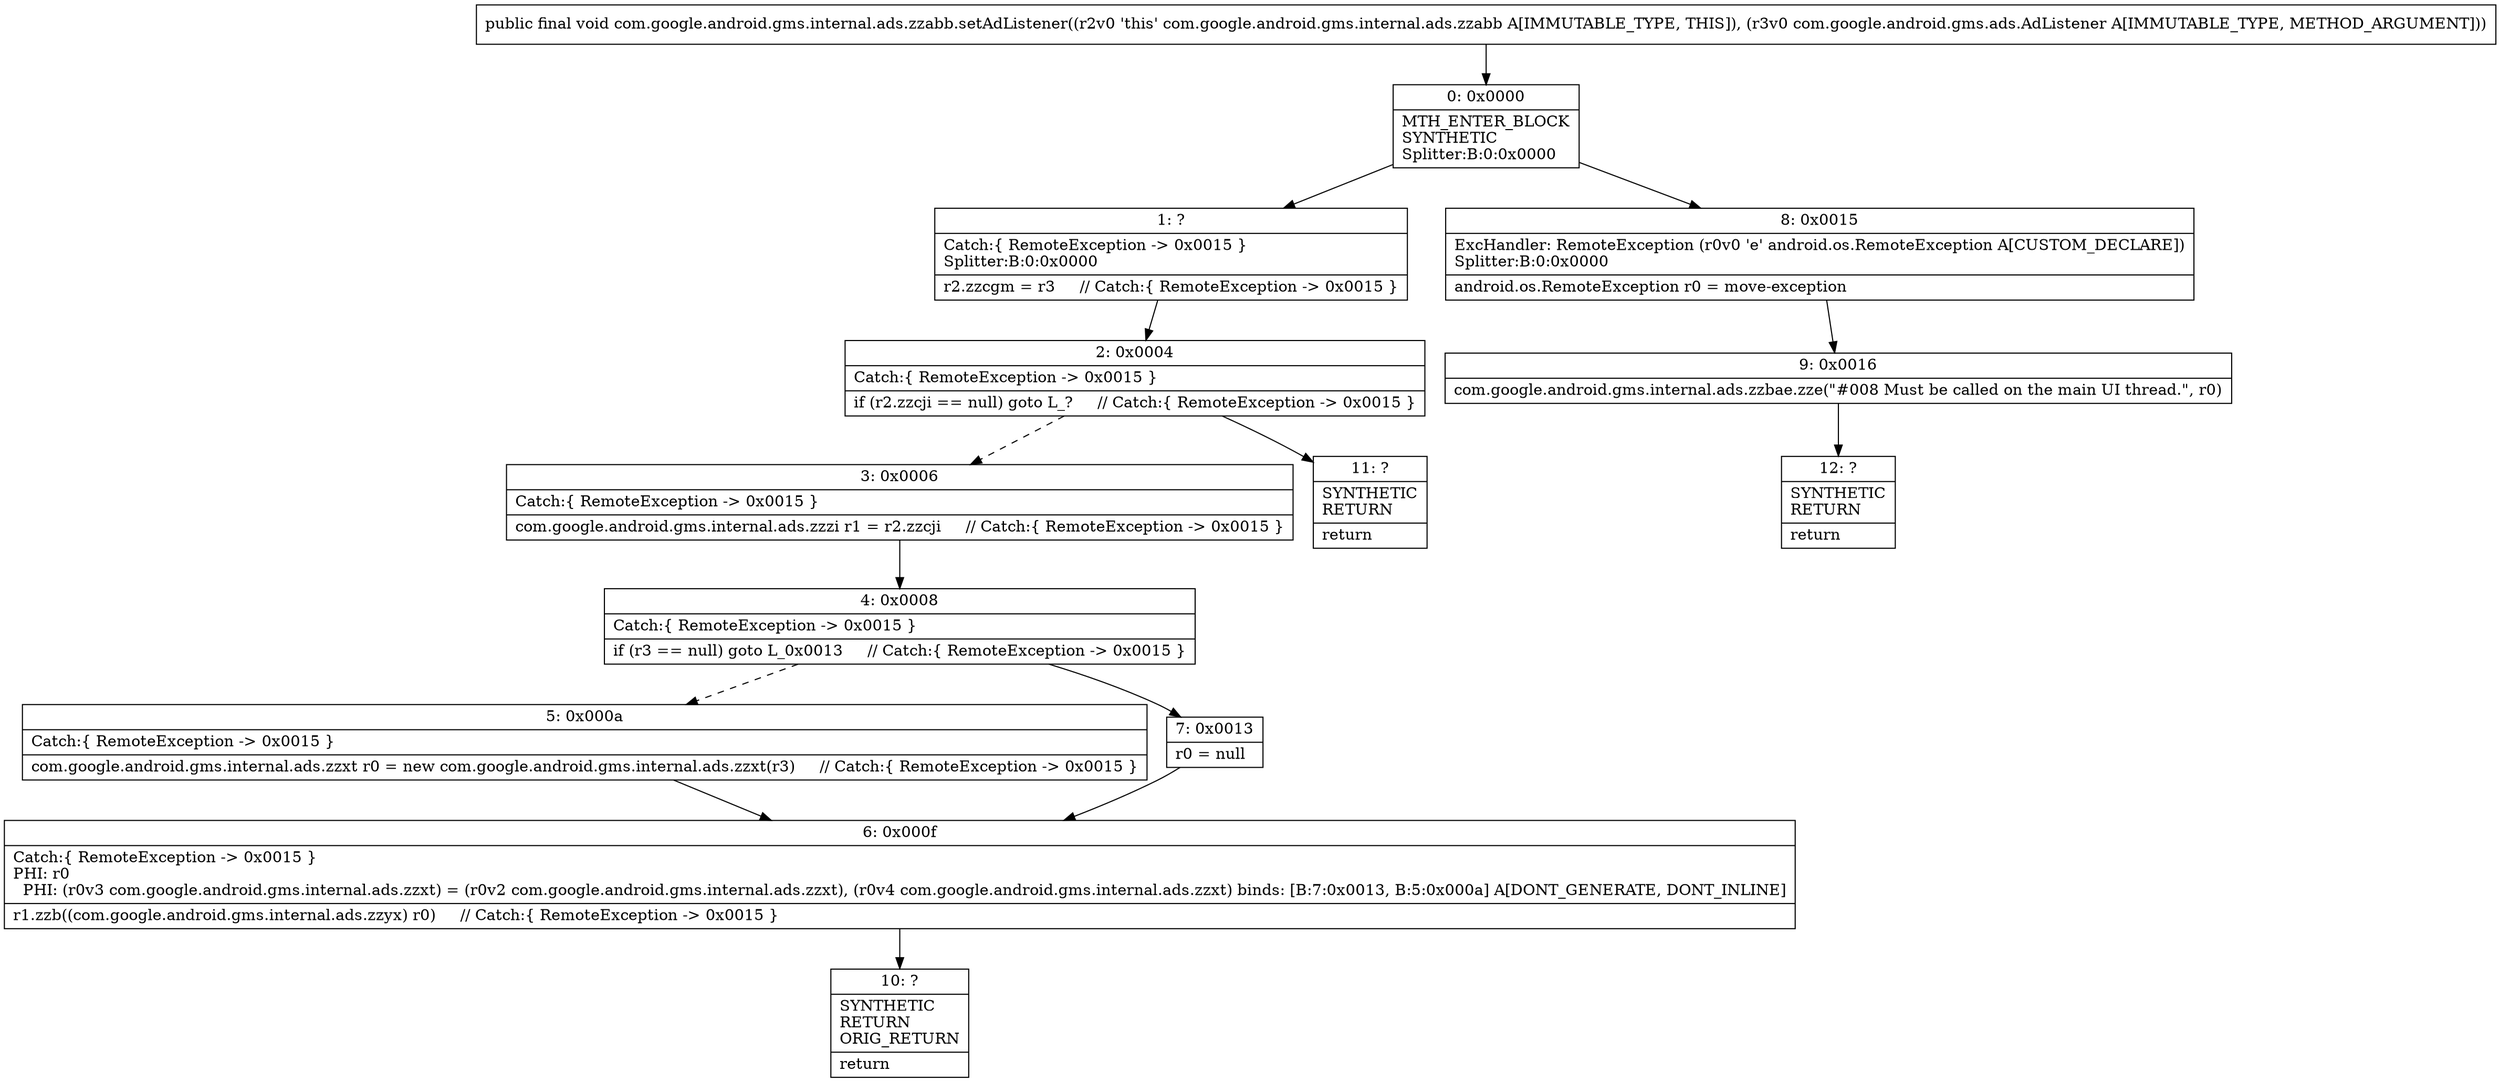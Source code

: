 digraph "CFG forcom.google.android.gms.internal.ads.zzabb.setAdListener(Lcom\/google\/android\/gms\/ads\/AdListener;)V" {
Node_0 [shape=record,label="{0\:\ 0x0000|MTH_ENTER_BLOCK\lSYNTHETIC\lSplitter:B:0:0x0000\l}"];
Node_1 [shape=record,label="{1\:\ ?|Catch:\{ RemoteException \-\> 0x0015 \}\lSplitter:B:0:0x0000\l|r2.zzcgm = r3     \/\/ Catch:\{ RemoteException \-\> 0x0015 \}\l}"];
Node_2 [shape=record,label="{2\:\ 0x0004|Catch:\{ RemoteException \-\> 0x0015 \}\l|if (r2.zzcji == null) goto L_?     \/\/ Catch:\{ RemoteException \-\> 0x0015 \}\l}"];
Node_3 [shape=record,label="{3\:\ 0x0006|Catch:\{ RemoteException \-\> 0x0015 \}\l|com.google.android.gms.internal.ads.zzzi r1 = r2.zzcji     \/\/ Catch:\{ RemoteException \-\> 0x0015 \}\l}"];
Node_4 [shape=record,label="{4\:\ 0x0008|Catch:\{ RemoteException \-\> 0x0015 \}\l|if (r3 == null) goto L_0x0013     \/\/ Catch:\{ RemoteException \-\> 0x0015 \}\l}"];
Node_5 [shape=record,label="{5\:\ 0x000a|Catch:\{ RemoteException \-\> 0x0015 \}\l|com.google.android.gms.internal.ads.zzxt r0 = new com.google.android.gms.internal.ads.zzxt(r3)     \/\/ Catch:\{ RemoteException \-\> 0x0015 \}\l}"];
Node_6 [shape=record,label="{6\:\ 0x000f|Catch:\{ RemoteException \-\> 0x0015 \}\lPHI: r0 \l  PHI: (r0v3 com.google.android.gms.internal.ads.zzxt) = (r0v2 com.google.android.gms.internal.ads.zzxt), (r0v4 com.google.android.gms.internal.ads.zzxt) binds: [B:7:0x0013, B:5:0x000a] A[DONT_GENERATE, DONT_INLINE]\l|r1.zzb((com.google.android.gms.internal.ads.zzyx) r0)     \/\/ Catch:\{ RemoteException \-\> 0x0015 \}\l}"];
Node_7 [shape=record,label="{7\:\ 0x0013|r0 = null\l}"];
Node_8 [shape=record,label="{8\:\ 0x0015|ExcHandler: RemoteException (r0v0 'e' android.os.RemoteException A[CUSTOM_DECLARE])\lSplitter:B:0:0x0000\l|android.os.RemoteException r0 = move\-exception\l}"];
Node_9 [shape=record,label="{9\:\ 0x0016|com.google.android.gms.internal.ads.zzbae.zze(\"#008 Must be called on the main UI thread.\", r0)\l}"];
Node_10 [shape=record,label="{10\:\ ?|SYNTHETIC\lRETURN\lORIG_RETURN\l|return\l}"];
Node_11 [shape=record,label="{11\:\ ?|SYNTHETIC\lRETURN\l|return\l}"];
Node_12 [shape=record,label="{12\:\ ?|SYNTHETIC\lRETURN\l|return\l}"];
MethodNode[shape=record,label="{public final void com.google.android.gms.internal.ads.zzabb.setAdListener((r2v0 'this' com.google.android.gms.internal.ads.zzabb A[IMMUTABLE_TYPE, THIS]), (r3v0 com.google.android.gms.ads.AdListener A[IMMUTABLE_TYPE, METHOD_ARGUMENT])) }"];
MethodNode -> Node_0;
Node_0 -> Node_1;
Node_0 -> Node_8;
Node_1 -> Node_2;
Node_2 -> Node_3[style=dashed];
Node_2 -> Node_11;
Node_3 -> Node_4;
Node_4 -> Node_5[style=dashed];
Node_4 -> Node_7;
Node_5 -> Node_6;
Node_6 -> Node_10;
Node_7 -> Node_6;
Node_8 -> Node_9;
Node_9 -> Node_12;
}

